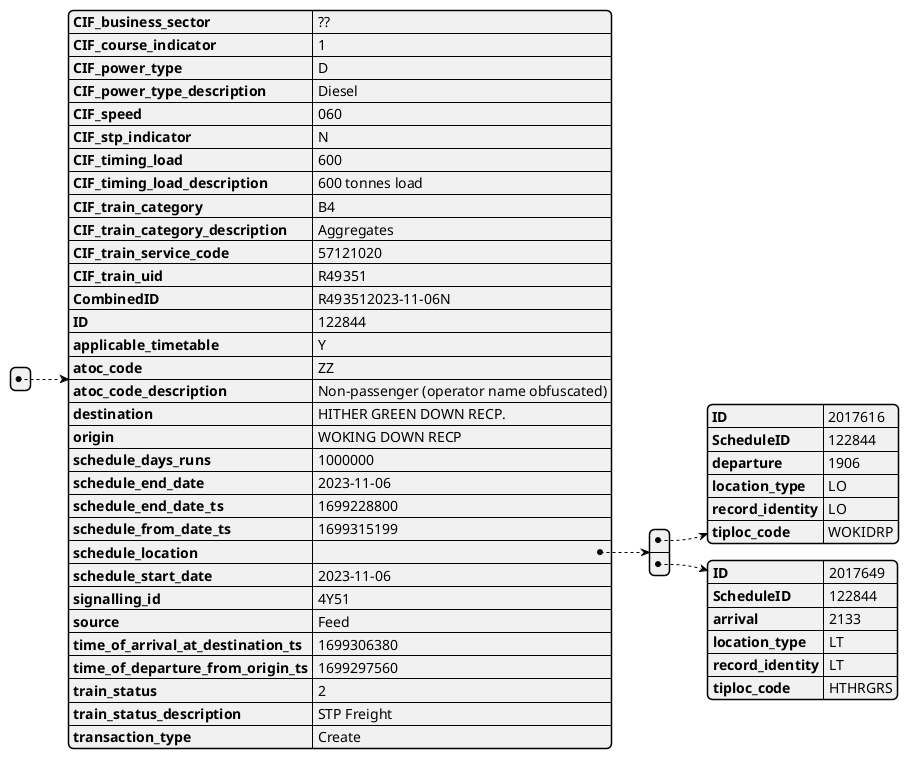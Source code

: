 @startjson
[
   {
      "CIF_business_sector" : "??",
      "CIF_course_indicator" : 1,
      "CIF_power_type" : "D",
      "CIF_power_type_description" : "Diesel",
      "CIF_speed" : "060",
      "CIF_stp_indicator" : "N",
      "CIF_timing_load" : "600",
      "CIF_timing_load_description" : "600 tonnes load",
      "CIF_train_category" : "B4",
      "CIF_train_category_description" : "Aggregates",
      "CIF_train_service_code" : "57121020",
      "CIF_train_uid" : "R49351",
      "CombinedID" : "R493512023-11-06N",
      "ID" : 122844,
      "applicable_timetable" : "Y",
      "atoc_code" : "ZZ",
      "atoc_code_description" : "Non-passenger (operator name obfuscated)",
      "destination" : "HITHER GREEN DOWN RECP.",
      "origin" : "WOKING DOWN RECP",
      "schedule_days_runs" : "1000000",
      "schedule_end_date" : "2023-11-06",
      "schedule_end_date_ts" : 1699228800,
      "schedule_from_date_ts" : 1699315199,
      "schedule_location" : [
         {
            "ID" : 2017616,
            "ScheduleID" : 122844,
            "departure" : "1906",
            "location_type" : "LO",
            "record_identity" : "LO",
            "tiploc_code" : "WOKIDRP"
         },
         {
            "ID" : 2017649,
            "ScheduleID" : 122844,
            "arrival" : "2133",
            "location_type" : "LT",
            "record_identity" : "LT",
            "tiploc_code" : "HTHRGRS"
         }
      ],
      "schedule_start_date" : "2023-11-06",
      "signalling_id" : "4Y51",
      "source" : "Feed",
      "time_of_arrival_at_destination_ts" : 1699306380,
      "time_of_departure_from_origin_ts" : 1699297560,
      "train_status" : "2",
      "train_status_description" : "STP Freight",
      "transaction_type" : "Create"
   }
]
@endjson
